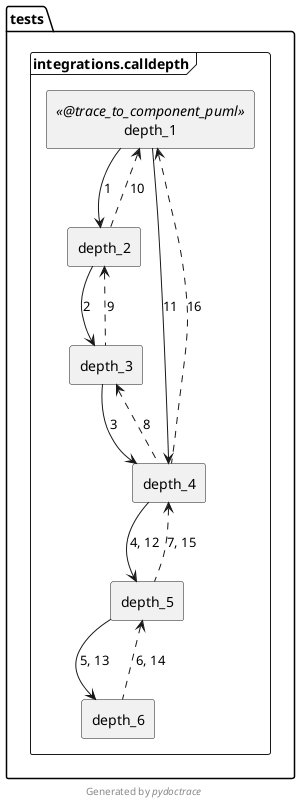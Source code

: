 @startuml tests.integrations.calldepth.depth_1-component
skinparam BoxPadding 10
skinparam componentStyle rectangle
set separator .
!pragma useIntermediatePackages false

package tests.integrations {
  frame calldepth {
    [tests.integrations.calldepth.depth_1] as "depth_1" << @trace_to_component_puml >>
    [tests.integrations.calldepth.depth_2] as "depth_2"
    [tests.integrations.calldepth.depth_3] as "depth_3"
    [tests.integrations.calldepth.depth_4] as "depth_4"
    [tests.integrations.calldepth.depth_5] as "depth_5"
    [tests.integrations.calldepth.depth_6] as "depth_6"
  }
}
[tests.integrations.calldepth.depth_1] --> [tests.integrations.calldepth.depth_2] : 1
[tests.integrations.calldepth.depth_1] <.. [tests.integrations.calldepth.depth_2] : 10
[tests.integrations.calldepth.depth_2] --> [tests.integrations.calldepth.depth_3] : 2
[tests.integrations.calldepth.depth_2] <.. [tests.integrations.calldepth.depth_3] : 9
[tests.integrations.calldepth.depth_3] --> [tests.integrations.calldepth.depth_4] : 3
[tests.integrations.calldepth.depth_3] <.. [tests.integrations.calldepth.depth_4] : 8
[tests.integrations.calldepth.depth_4] --> [tests.integrations.calldepth.depth_5] : 4, 12
[tests.integrations.calldepth.depth_4] <.. [tests.integrations.calldepth.depth_5] : 7, 15
[tests.integrations.calldepth.depth_5] --> [tests.integrations.calldepth.depth_6] : 5, 13
[tests.integrations.calldepth.depth_5] <.. [tests.integrations.calldepth.depth_6] : 6, 14
[tests.integrations.calldepth.depth_1] --> [tests.integrations.calldepth.depth_4] : 11
[tests.integrations.calldepth.depth_1] <.. [tests.integrations.calldepth.depth_4] : 16

footer Generated by //pydoctrace//
@enduml
